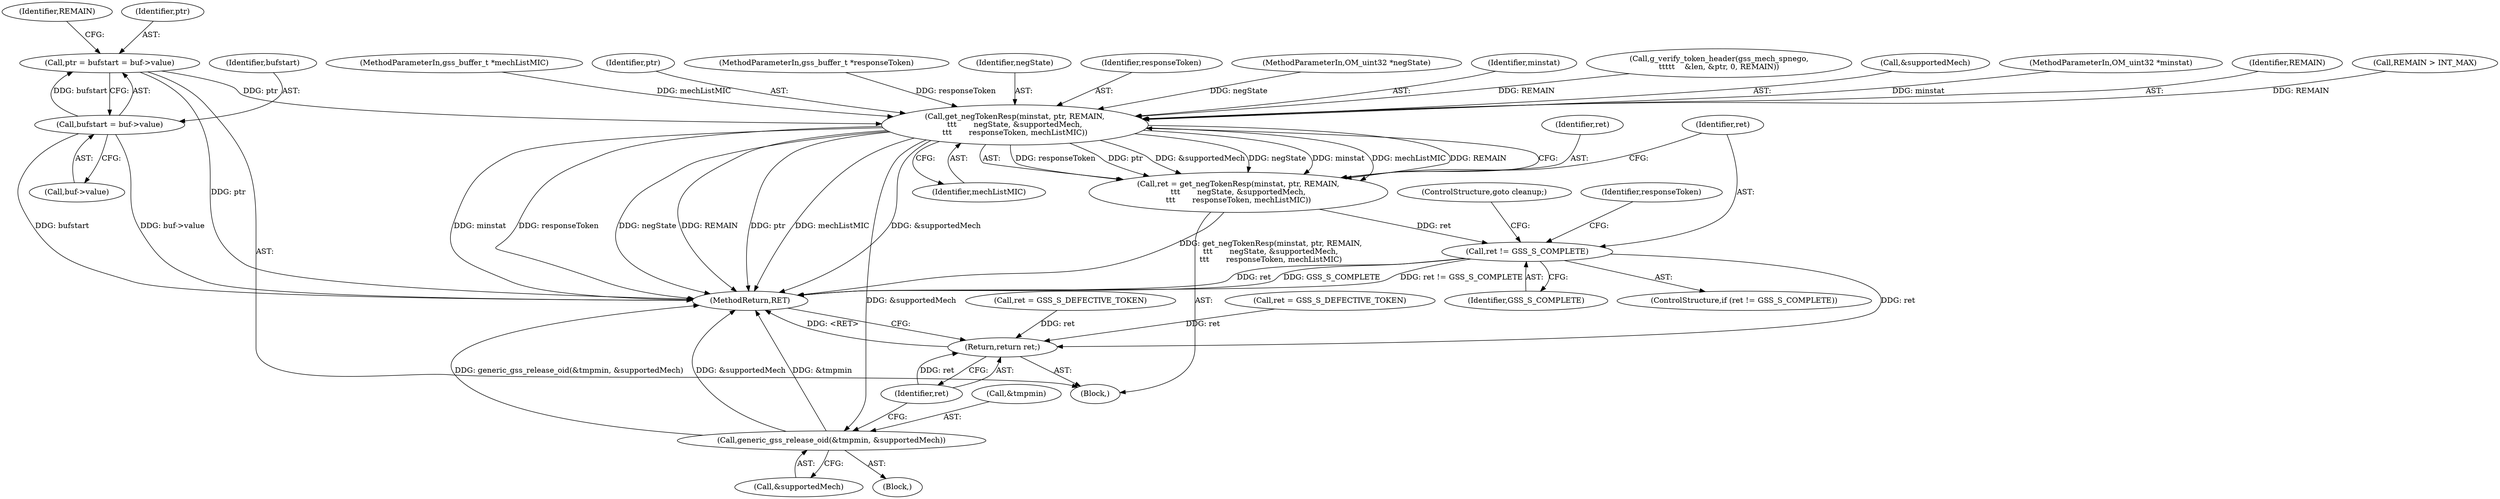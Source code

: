 digraph "0_krb5_a7886f0ed1277c69142b14a2c6629175a6331edc@pointer" {
"1000148" [label="(Call,ptr = bufstart = buf->value)"];
"1000150" [label="(Call,bufstart = buf->value)"];
"1000198" [label="(Call,get_negTokenResp(minstat, ptr, REMAIN,\n\t\t\t       negState, &supportedMech,\n\t\t\t       responseToken, mechListMIC))"];
"1000196" [label="(Call,ret = get_negTokenResp(minstat, ptr, REMAIN,\n\t\t\t       negState, &supportedMech,\n\t\t\t       responseToken, mechListMIC))"];
"1000208" [label="(Call,ret != GSS_S_COMPLETE)"];
"1000260" [label="(Return,return ret;)"];
"1000255" [label="(Call,generic_gss_release_oid(&tmpmin, &supportedMech))"];
"1000261" [label="(Identifier,ret)"];
"1000169" [label="(Call,g_verify_token_header(gss_mech_spnego,\n\t\t\t\t\t    &len, &ptr, 0, REMAIN))"];
"1000223" [label="(Call,ret = GSS_S_DEFECTIVE_TOKEN)"];
"1000256" [label="(Call,&tmpmin)"];
"1000151" [label="(Identifier,bufstart)"];
"1000203" [label="(Call,&supportedMech)"];
"1000102" [label="(MethodParameterIn,OM_uint32 *minstat)"];
"1000201" [label="(Identifier,REMAIN)"];
"1000150" [label="(Call,bufstart = buf->value)"];
"1000152" [label="(Call,buf->value)"];
"1000198" [label="(Call,get_negTokenResp(minstat, ptr, REMAIN,\n\t\t\t       negState, &supportedMech,\n\t\t\t       responseToken, mechListMIC))"];
"1000156" [label="(Call,REMAIN > INT_MAX)"];
"1000106" [label="(MethodParameterIn,gss_buffer_t *mechListMIC)"];
"1000262" [label="(MethodReturn,RET)"];
"1000210" [label="(Identifier,GSS_S_COMPLETE)"];
"1000255" [label="(Call,generic_gss_release_oid(&tmpmin, &supportedMech))"];
"1000206" [label="(Identifier,mechListMIC)"];
"1000196" [label="(Call,ret = get_negTokenResp(minstat, ptr, REMAIN,\n\t\t\t       negState, &supportedMech,\n\t\t\t       responseToken, mechListMIC))"];
"1000209" [label="(Identifier,ret)"];
"1000109" [label="(Block,)"];
"1000200" [label="(Identifier,ptr)"];
"1000157" [label="(Identifier,REMAIN)"];
"1000105" [label="(MethodParameterIn,gss_buffer_t *responseToken)"];
"1000202" [label="(Identifier,negState)"];
"1000211" [label="(ControlStructure,goto cleanup;)"];
"1000258" [label="(Call,&supportedMech)"];
"1000149" [label="(Identifier,ptr)"];
"1000205" [label="(Identifier,responseToken)"];
"1000232" [label="(Call,ret = GSS_S_DEFECTIVE_TOKEN)"];
"1000107" [label="(MethodParameterIn,OM_uint32 *negState)"];
"1000254" [label="(Block,)"];
"1000260" [label="(Return,return ret;)"];
"1000148" [label="(Call,ptr = bufstart = buf->value)"];
"1000199" [label="(Identifier,minstat)"];
"1000197" [label="(Identifier,ret)"];
"1000208" [label="(Call,ret != GSS_S_COMPLETE)"];
"1000207" [label="(ControlStructure,if (ret != GSS_S_COMPLETE))"];
"1000216" [label="(Identifier,responseToken)"];
"1000148" -> "1000109"  [label="AST: "];
"1000148" -> "1000150"  [label="CFG: "];
"1000149" -> "1000148"  [label="AST: "];
"1000150" -> "1000148"  [label="AST: "];
"1000157" -> "1000148"  [label="CFG: "];
"1000148" -> "1000262"  [label="DDG: ptr"];
"1000150" -> "1000148"  [label="DDG: bufstart"];
"1000148" -> "1000198"  [label="DDG: ptr"];
"1000150" -> "1000152"  [label="CFG: "];
"1000151" -> "1000150"  [label="AST: "];
"1000152" -> "1000150"  [label="AST: "];
"1000150" -> "1000262"  [label="DDG: bufstart"];
"1000150" -> "1000262"  [label="DDG: buf->value"];
"1000198" -> "1000196"  [label="AST: "];
"1000198" -> "1000206"  [label="CFG: "];
"1000199" -> "1000198"  [label="AST: "];
"1000200" -> "1000198"  [label="AST: "];
"1000201" -> "1000198"  [label="AST: "];
"1000202" -> "1000198"  [label="AST: "];
"1000203" -> "1000198"  [label="AST: "];
"1000205" -> "1000198"  [label="AST: "];
"1000206" -> "1000198"  [label="AST: "];
"1000196" -> "1000198"  [label="CFG: "];
"1000198" -> "1000262"  [label="DDG: REMAIN"];
"1000198" -> "1000262"  [label="DDG: ptr"];
"1000198" -> "1000262"  [label="DDG: mechListMIC"];
"1000198" -> "1000262"  [label="DDG: &supportedMech"];
"1000198" -> "1000262"  [label="DDG: minstat"];
"1000198" -> "1000262"  [label="DDG: responseToken"];
"1000198" -> "1000262"  [label="DDG: negState"];
"1000198" -> "1000196"  [label="DDG: responseToken"];
"1000198" -> "1000196"  [label="DDG: ptr"];
"1000198" -> "1000196"  [label="DDG: &supportedMech"];
"1000198" -> "1000196"  [label="DDG: negState"];
"1000198" -> "1000196"  [label="DDG: minstat"];
"1000198" -> "1000196"  [label="DDG: mechListMIC"];
"1000198" -> "1000196"  [label="DDG: REMAIN"];
"1000102" -> "1000198"  [label="DDG: minstat"];
"1000156" -> "1000198"  [label="DDG: REMAIN"];
"1000169" -> "1000198"  [label="DDG: REMAIN"];
"1000107" -> "1000198"  [label="DDG: negState"];
"1000105" -> "1000198"  [label="DDG: responseToken"];
"1000106" -> "1000198"  [label="DDG: mechListMIC"];
"1000198" -> "1000255"  [label="DDG: &supportedMech"];
"1000196" -> "1000109"  [label="AST: "];
"1000197" -> "1000196"  [label="AST: "];
"1000209" -> "1000196"  [label="CFG: "];
"1000196" -> "1000262"  [label="DDG: get_negTokenResp(minstat, ptr, REMAIN,\n\t\t\t       negState, &supportedMech,\n\t\t\t       responseToken, mechListMIC)"];
"1000196" -> "1000208"  [label="DDG: ret"];
"1000208" -> "1000207"  [label="AST: "];
"1000208" -> "1000210"  [label="CFG: "];
"1000209" -> "1000208"  [label="AST: "];
"1000210" -> "1000208"  [label="AST: "];
"1000211" -> "1000208"  [label="CFG: "];
"1000216" -> "1000208"  [label="CFG: "];
"1000208" -> "1000262"  [label="DDG: ret"];
"1000208" -> "1000262"  [label="DDG: GSS_S_COMPLETE"];
"1000208" -> "1000262"  [label="DDG: ret != GSS_S_COMPLETE"];
"1000208" -> "1000260"  [label="DDG: ret"];
"1000260" -> "1000109"  [label="AST: "];
"1000260" -> "1000261"  [label="CFG: "];
"1000261" -> "1000260"  [label="AST: "];
"1000262" -> "1000260"  [label="CFG: "];
"1000260" -> "1000262"  [label="DDG: <RET>"];
"1000261" -> "1000260"  [label="DDG: ret"];
"1000232" -> "1000260"  [label="DDG: ret"];
"1000223" -> "1000260"  [label="DDG: ret"];
"1000255" -> "1000254"  [label="AST: "];
"1000255" -> "1000258"  [label="CFG: "];
"1000256" -> "1000255"  [label="AST: "];
"1000258" -> "1000255"  [label="AST: "];
"1000261" -> "1000255"  [label="CFG: "];
"1000255" -> "1000262"  [label="DDG: generic_gss_release_oid(&tmpmin, &supportedMech)"];
"1000255" -> "1000262"  [label="DDG: &supportedMech"];
"1000255" -> "1000262"  [label="DDG: &tmpmin"];
}
